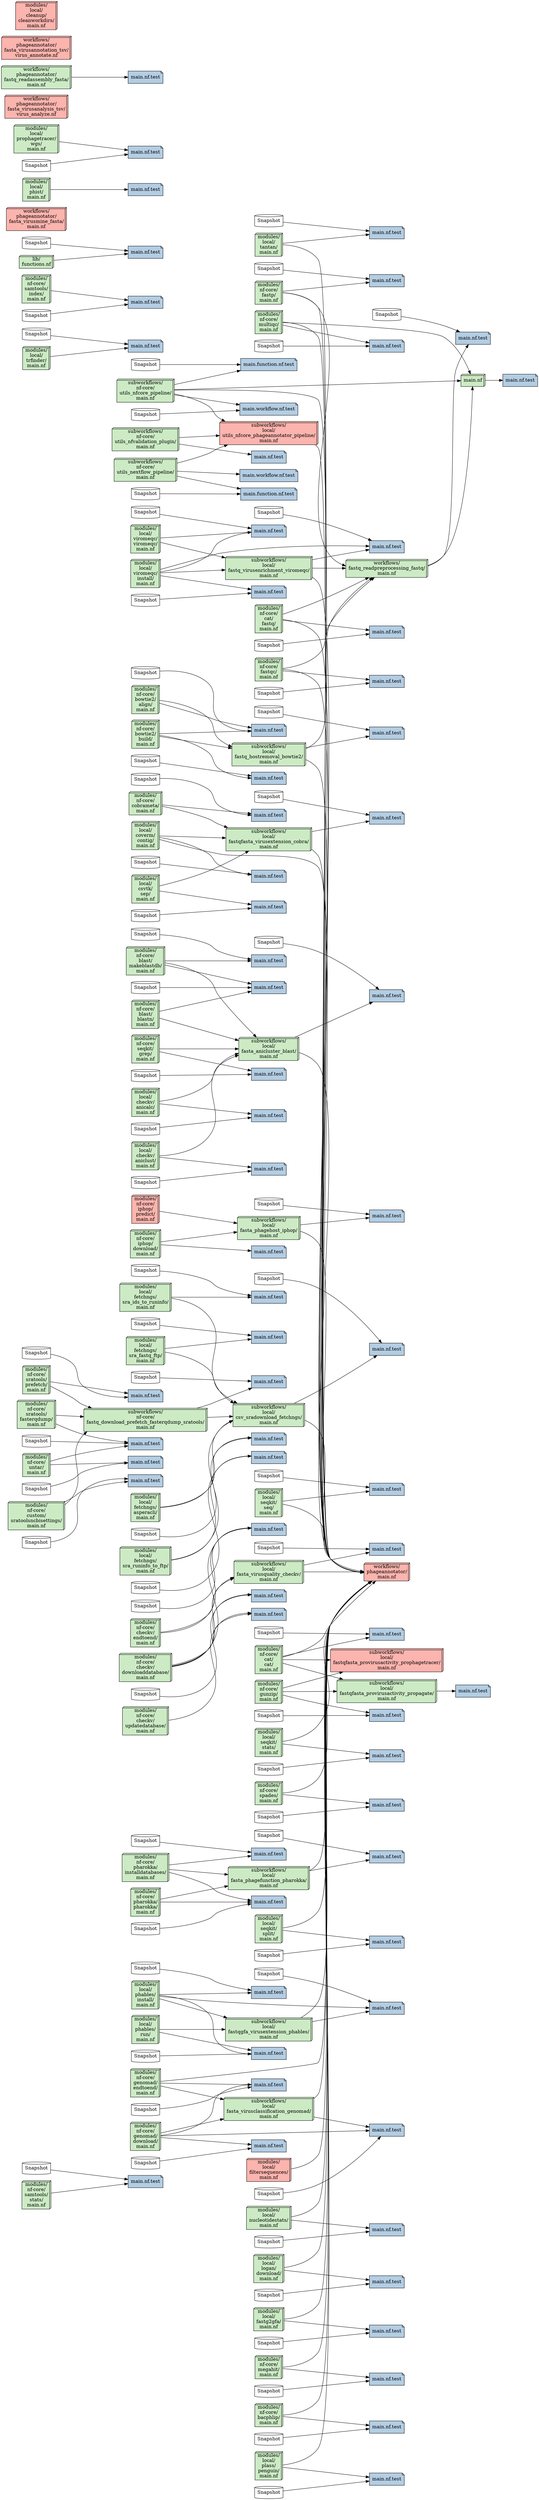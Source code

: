 digraph G {
	node [shape=note,colorscheme=pastel19
];
	rankdir=LR;
	"modules/nf-core/samtools/stats/tests/main.nf.test" [label="main.nf.test", fillcolor="2", style="rounded,filled"]
	"modules/local/tantan/main.nf" [label="modules/
local/
tantan/
main.nf", shape="box3d", fillcolor="3", style="rounded,filled"]
	"modules/local/tantan/main.nf" -> "modules/local/tantan/tests/main.nf.test";
	"modules/local/tantan/main.nf" -> "workflows/phageannotator/main.nf";
	"modules/nf-core/bowtie2/align/tests/main.nf.test.snap" [label="Snapshot", shape="cylinder"]
	"modules/nf-core/bowtie2/align/tests/main.nf.test.snap" -> "modules/nf-core/bowtie2/align/tests/main.nf.test";
	"subworkflows/local/fasta_virusclassification_genomad/tests/main.nf.test.snap" [label="Snapshot", shape="cylinder"]
	"subworkflows/local/fasta_virusclassification_genomad/tests/main.nf.test.snap" -> "subworkflows/local/fasta_virusclassification_genomad/tests/main.nf.test";
	"modules/local/trfinder/tests/main.nf.test" [label="main.nf.test", fillcolor="2", style="rounded,filled"]
	"modules/local/viromeqc/viromeqc/tests/main.nf.test" [label="main.nf.test", fillcolor="2", style="rounded,filled"]
	"modules/nf-core/spades/tests/main.nf.test" [label="main.nf.test", fillcolor="2", style="rounded,filled"]
	"modules/nf-core/genomad/download/tests/main.nf.test.snap" [label="Snapshot", shape="cylinder"]
	"modules/nf-core/genomad/download/tests/main.nf.test.snap" -> "modules/nf-core/genomad/download/tests/main.nf.test";
	"modules/nf-core/gunzip/tests/main.nf.test" [label="main.nf.test", fillcolor="2", style="rounded,filled"]
	"modules/nf-core/multiqc/tests/main.nf.test.snap" [label="Snapshot", shape="cylinder"]
	"modules/nf-core/multiqc/tests/main.nf.test.snap" -> "modules/nf-core/multiqc/tests/main.nf.test";
	"modules/nf-core/cat/fastq/tests/main.nf.test" [label="main.nf.test", fillcolor="2", style="rounded,filled"]
	"modules/nf-core/samtools/index/main.nf" [label="modules/
nf-core/
samtools/
index/
main.nf", shape="box3d", fillcolor="3", style="rounded,filled"]
	"modules/nf-core/samtools/index/main.nf" -> "modules/nf-core/samtools/index/tests/main.nf.test";
	"subworkflows/local/csv_sradownload_fetchngs/tests/main.nf.test" [label="main.nf.test", fillcolor="2", style="rounded,filled"]
	"modules/nf-core/megahit/tests/main.nf.test" [label="main.nf.test", fillcolor="2", style="rounded,filled"]
	"modules/nf-core/pharokka/installdatabases/tests/main.nf.test" [label="main.nf.test", fillcolor="2", style="rounded,filled"]
	"modules/nf-core/bacphlip/tests/main.nf.test" [label="main.nf.test", fillcolor="2", style="rounded,filled"]
	"modules/nf-core/fastp/main.nf" [label="modules/
nf-core/
fastp/
main.nf", shape="box3d", fillcolor="3", style="rounded,filled"]
	"modules/nf-core/fastp/main.nf" -> "modules/nf-core/fastp/tests/main.nf.test";
	"modules/nf-core/fastp/main.nf" -> "workflows/fastq_readpreprocessing_fastq/main.nf";
	"modules/nf-core/fastp/main.nf" -> "workflows/phageannotator/main.nf";
	"subworkflows/nf-core/utils_nfcore_pipeline/tests/main.function.nf.test" [label="main.function.nf.test", fillcolor="2", style="rounded,filled"]
	"modules/nf-core/custom/sratoolsncbisettings/tests/main.nf.test" [label="main.nf.test", fillcolor="2", style="rounded,filled"]
	"subworkflows/local/fastqfasta_virusextension_cobra/main.nf" [label="subworkflows/
local/
fastqfasta_virusextension_cobra/
main.nf", shape="box3d", fillcolor="3", style="rounded,filled"]
	"subworkflows/local/fastqfasta_virusextension_cobra/main.nf" -> "subworkflows/local/fastqfasta_virusextension_cobra/tests/main.nf.test";
	"subworkflows/local/fastqfasta_virusextension_cobra/main.nf" -> "workflows/phageannotator/main.nf";
	"modules/local/seqkit/stats/tests/main.nf.test" [label="main.nf.test", fillcolor="2", style="rounded,filled"]
	"modules/nf-core/checkv/downloaddatabase/tests/main.nf.test" [label="main.nf.test", fillcolor="2", style="rounded,filled"]
	"modules/nf-core/pharokka/installdatabases/tests/main.nf.test.snap" [label="Snapshot", shape="cylinder"]
	"modules/nf-core/pharokka/installdatabases/tests/main.nf.test.snap" -> "modules/nf-core/pharokka/installdatabases/tests/main.nf.test";
	"modules/nf-core/custom/sratoolsncbisettings/tests/main.nf.test.snap" [label="Snapshot", shape="cylinder"]
	"modules/nf-core/custom/sratoolsncbisettings/tests/main.nf.test.snap" -> "modules/nf-core/custom/sratoolsncbisettings/tests/main.nf.test";
	"subworkflows/local/fastq_virusenrichment_viromeqc/main.nf" [label="subworkflows/
local/
fastq_virusenrichment_viromeqc/
main.nf", shape="box3d", fillcolor="3", style="rounded,filled"]
	"subworkflows/local/fastq_virusenrichment_viromeqc/main.nf" -> "subworkflows/local/fastq_virusenrichment_viromeqc/tests/main.nf.test";
	"subworkflows/local/fastq_virusenrichment_viromeqc/main.nf" -> "workflows/fastq_readpreprocessing_fastq/main.nf";
	"subworkflows/local/fastq_virusenrichment_viromeqc/main.nf" -> "workflows/phageannotator/main.nf";
	"modules/nf-core/blast/makeblastdb/main.nf" [label="modules/
nf-core/
blast/
makeblastdb/
main.nf", shape="box3d", fillcolor="3", style="rounded,filled"]
	"modules/nf-core/blast/makeblastdb/main.nf" -> "subworkflows/local/fasta_anicluster_blast/main.nf";
	"modules/nf-core/blast/makeblastdb/main.nf" -> "modules/nf-core/blast/makeblastdb/tests/main.nf.test";
	"modules/nf-core/blast/makeblastdb/main.nf" -> "modules/nf-core/blast/blastn/tests/main.nf.test";
	"workflows/fastq_readpreprocessing_fastq/main.nf" [label="workflows/
fastq_readpreprocessing_fastq/
main.nf", shape="box3d", fillcolor="3", style="rounded,filled"]
	"workflows/fastq_readpreprocessing_fastq/main.nf" -> "workflows/fastq_readpreprocessing_fastq/tests/main.nf.test";
	"workflows/fastq_readpreprocessing_fastq/main.nf" -> "main.nf";
	"modules/local/csvtk/sep/tests/main.nf.test" [label="main.nf.test", fillcolor="2", style="rounded,filled"]
	"modules/nf-core/iphop/predict/main.nf" [label="modules/
nf-core/
iphop/
predict/
main.nf", shape="box3d", fillcolor="1", style="rounded,filled"]
	"modules/nf-core/iphop/predict/main.nf" -> "subworkflows/local/fasta_phagehost_iphop/main.nf";
	"subworkflows/local/fastqfasta_provirusactivity_propagate/tests/main.nf.test" [label="main.nf.test", fillcolor="2", style="rounded,filled"]
	"modules/local/plass/penguin/tests/main.nf.test" [label="main.nf.test", fillcolor="2", style="rounded,filled"]
	"modules/local/seqkit/seq/tests/main.nf.test.snap" [label="Snapshot", shape="cylinder"]
	"modules/local/seqkit/seq/tests/main.nf.test.snap" -> "modules/local/seqkit/seq/tests/main.nf.test";
	"modules/local/fetchngs/sra_ids_to_runinfo/main.nf" [label="modules/
local/
fetchngs/
sra_ids_to_runinfo/
main.nf", shape="box3d", fillcolor="3", style="rounded,filled"]
	"modules/local/fetchngs/sra_ids_to_runinfo/main.nf" -> "subworkflows/local/csv_sradownload_fetchngs/main.nf";
	"modules/local/fetchngs/sra_ids_to_runinfo/main.nf" -> "modules/local/fetchngs/sra_ids_to_runinfo/tests/main.nf.test";
	"modules/local/seqkit/seq/main.nf" [label="modules/
local/
seqkit/
seq/
main.nf", shape="box3d", fillcolor="3", style="rounded,filled"]
	"modules/local/seqkit/seq/main.nf" -> "modules/local/seqkit/seq/tests/main.nf.test";
	"modules/local/seqkit/seq/main.nf" -> "workflows/phageannotator/main.nf";
	"modules/nf-core/checkv/endtoend/main.nf" [label="modules/
nf-core/
checkv/
endtoend/
main.nf", shape="box3d", fillcolor="3", style="rounded,filled"]
	"modules/nf-core/checkv/endtoend/main.nf" -> "subworkflows/local/fasta_virusquality_checkv/main.nf";
	"modules/nf-core/checkv/endtoend/main.nf" -> "modules/nf-core/checkv/endtoend/tests/main.nf.test";
	"modules/local/tantan/tests/main.nf.test" [label="main.nf.test", fillcolor="2", style="rounded,filled"]
	"modules/local/logan/download/tests/main.nf.test.snap" [label="Snapshot", shape="cylinder"]
	"modules/local/logan/download/tests/main.nf.test.snap" -> "modules/local/logan/download/tests/main.nf.test";
	"modules/local/fetchngs/sra_ids_to_runinfo/tests/main.nf.test.snap" [label="Snapshot", shape="cylinder"]
	"modules/local/fetchngs/sra_ids_to_runinfo/tests/main.nf.test.snap" -> "modules/local/fetchngs/sra_ids_to_runinfo/tests/main.nf.test";
	"modules/nf-core/cat/cat/main.nf" [label="modules/
nf-core/
cat/
cat/
main.nf", shape="box3d", fillcolor="3", style="rounded,filled"]
	"modules/nf-core/cat/cat/main.nf" -> "modules/nf-core/cat/cat/tests/main.nf.test";
	"modules/nf-core/cat/cat/main.nf" -> "subworkflows/local/fastqfasta_provirusactivity_prophagetracer/main.nf";
	"modules/nf-core/cat/cat/main.nf" -> "subworkflows/local/fastqfasta_provirusactivity_propagate/main.nf";
	"modules/nf-core/cat/cat/main.nf" -> "workflows/phageannotator/main.nf";
	"modules/local/fetchngs/asperacli/tests/main.nf.test" [label="main.nf.test", fillcolor="2", style="rounded,filled"]
	"modules/nf-core/fastqc/tests/main.nf.test" [label="main.nf.test", fillcolor="2", style="rounded,filled"]
	"modules/local/seqkit/stats/main.nf" [label="modules/
local/
seqkit/
stats/
main.nf", shape="box3d", fillcolor="3", style="rounded,filled"]
	"modules/local/seqkit/stats/main.nf" -> "modules/local/seqkit/stats/tests/main.nf.test";
	"modules/local/seqkit/stats/main.nf" -> "workflows/phageannotator/main.nf";
	"modules/local/fetchngs/sra_fastq_ftp/main.nf" [label="modules/
local/
fetchngs/
sra_fastq_ftp/
main.nf", shape="box3d", fillcolor="3", style="rounded,filled"]
	"modules/local/fetchngs/sra_fastq_ftp/main.nf" -> "subworkflows/local/csv_sradownload_fetchngs/main.nf";
	"modules/local/fetchngs/sra_fastq_ftp/main.nf" -> "modules/local/fetchngs/sra_fastq_ftp/tests/main.nf.test";
	"modules/nf-core/spades/main.nf" [label="modules/
nf-core/
spades/
main.nf", shape="box3d", fillcolor="3", style="rounded,filled"]
	"modules/nf-core/spades/main.nf" -> "workflows/phageannotator/main.nf";
	"modules/nf-core/spades/main.nf" -> "modules/nf-core/spades/tests/main.nf.test";
	"modules/nf-core/checkv/updatedatabase/main.nf" [label="modules/
nf-core/
checkv/
updatedatabase/
main.nf", shape="box3d", fillcolor="3", style="rounded,filled"]
	"modules/nf-core/checkv/updatedatabase/main.nf" -> "modules/nf-core/checkv/updatedatabase/tests/main.nf.test";
	"subworkflows/local/fastqgfa_virusextension_phables/tests/main.nf.test.snap" [label="Snapshot", shape="cylinder"]
	"subworkflows/local/fastqgfa_virusextension_phables/tests/main.nf.test.snap" -> "subworkflows/local/fastqgfa_virusextension_phables/tests/main.nf.test";
	"subworkflows/local/fasta_phagefunction_pharokka/main.nf" [label="subworkflows/
local/
fasta_phagefunction_pharokka/
main.nf", shape="box3d", fillcolor="3", style="rounded,filled"]
	"subworkflows/local/fasta_phagefunction_pharokka/main.nf" -> "subworkflows/local/fasta_phagefunction_pharokka/tests/main.nf.test";
	"subworkflows/local/fasta_phagefunction_pharokka/main.nf" -> "workflows/phageannotator/main.nf";
	"modules/local/fetchngs/sra_ids_to_runinfo/tests/main.nf.test" [label="main.nf.test", fillcolor="2", style="rounded,filled"]
	"subworkflows/nf-core/utils_nextflow_pipeline/tests/main.function.nf.test" [label="main.function.nf.test", fillcolor="2", style="rounded,filled"]
	"modules/nf-core/bowtie2/align/tests/main.nf.test" [label="main.nf.test", fillcolor="2", style="rounded,filled"]
	"modules/nf-core/pharokka/installdatabases/main.nf" [label="modules/
nf-core/
pharokka/
installdatabases/
main.nf", shape="box3d", fillcolor="3", style="rounded,filled"]
	"modules/nf-core/pharokka/installdatabases/main.nf" -> "modules/nf-core/pharokka/installdatabases/tests/main.nf.test";
	"modules/nf-core/pharokka/installdatabases/main.nf" -> "modules/nf-core/pharokka/pharokka/tests/main.nf.test";
	"modules/nf-core/pharokka/installdatabases/main.nf" -> "subworkflows/local/fasta_phagefunction_pharokka/main.nf";
	"subworkflows/nf-core/utils_nfvalidation_plugin/main.nf" [label="subworkflows/
nf-core/
utils_nfvalidation_plugin/
main.nf", shape="box3d", fillcolor="3", style="rounded,filled"]
	"subworkflows/nf-core/utils_nfvalidation_plugin/main.nf" -> "subworkflows/local/utils_nfcore_phageannotator_pipeline/main.nf";
	"subworkflows/nf-core/utils_nfvalidation_plugin/main.nf" -> "subworkflows/nf-core/utils_nfvalidation_plugin/tests/main.nf.test";
	"subworkflows/local/fasta_phagefunction_pharokka/tests/main.nf.test.snap" [label="Snapshot", shape="cylinder"]
	"subworkflows/local/fasta_phagefunction_pharokka/tests/main.nf.test.snap" -> "subworkflows/local/fasta_phagefunction_pharokka/tests/main.nf.test";
	"modules/nf-core/iphop/download/main.nf" [label="modules/
nf-core/
iphop/
download/
main.nf", shape="box3d", fillcolor="3", style="rounded,filled"]
	"modules/nf-core/iphop/download/main.nf" -> "modules/nf-core/iphop/download/tests/main.nf.test";
	"modules/nf-core/iphop/download/main.nf" -> "subworkflows/local/fasta_phagehost_iphop/main.nf";
	"workflows/phageannotator/main.nf" [label="workflows/
phageannotator/
main.nf", shape="box3d", fillcolor="1", style="rounded,filled"]
	"subworkflows/local/fastq_virusenrichment_viromeqc/tests/main.nf.test.snap" [label="Snapshot", shape="cylinder"]
	"subworkflows/local/fastq_virusenrichment_viromeqc/tests/main.nf.test.snap" -> "subworkflows/local/fastq_virusenrichment_viromeqc/tests/main.nf.test";
	"modules/nf-core/checkv/endtoend/tests/main.nf.test.snap" [label="Snapshot", shape="cylinder"]
	"modules/nf-core/checkv/endtoend/tests/main.nf.test.snap" -> "modules/nf-core/checkv/endtoend/tests/main.nf.test";
	"modules/nf-core/untar/tests/main.nf.test" [label="main.nf.test", fillcolor="2", style="rounded,filled"]
	"subworkflows/local/fastqfasta_provirusactivity_prophagetracer/main.nf" [label="subworkflows/
local/
fastqfasta_provirusactivity_prophagetracer/
main.nf", shape="box3d", fillcolor="1", style="rounded,filled"]
	"modules/local/fastg2gfa/tests/main.nf.test.snap" [label="Snapshot", shape="cylinder"]
	"modules/local/fastg2gfa/tests/main.nf.test.snap" -> "modules/local/fastg2gfa/tests/main.nf.test";
	"subworkflows/nf-core/utils_nextflow_pipeline/main.nf" [label="subworkflows/
nf-core/
utils_nextflow_pipeline/
main.nf", shape="box3d", fillcolor="3", style="rounded,filled"]
	"subworkflows/nf-core/utils_nextflow_pipeline/main.nf" -> "subworkflows/local/utils_nfcore_phageannotator_pipeline/main.nf";
	"subworkflows/nf-core/utils_nextflow_pipeline/main.nf" -> "subworkflows/nf-core/utils_nextflow_pipeline/tests/main.function.nf.test";
	"subworkflows/nf-core/utils_nextflow_pipeline/main.nf" -> "subworkflows/nf-core/utils_nextflow_pipeline/tests/main.workflow.nf.test";
	"modules/nf-core/pharokka/pharokka/tests/main.nf.test" [label="main.nf.test", fillcolor="2", style="rounded,filled"]
	"subworkflows/local/fastqfasta_virusextension_cobra/tests/main.nf.test.snap" [label="Snapshot", shape="cylinder"]
	"subworkflows/local/fastqfasta_virusextension_cobra/tests/main.nf.test.snap" -> "subworkflows/local/fastqfasta_virusextension_cobra/tests/main.nf.test";
	"modules/nf-core/cat/cat/tests/main.nf.test" [label="main.nf.test", fillcolor="2", style="rounded,filled"]
	"modules/nf-core/checkv/downloaddatabase/tests/main.nf.test.snap" [label="Snapshot", shape="cylinder"]
	"modules/nf-core/checkv/downloaddatabase/tests/main.nf.test.snap" -> "modules/nf-core/checkv/downloaddatabase/tests/main.nf.test";
	"subworkflows/local/fastq_virusenrichment_viromeqc/tests/main.nf.test" [label="main.nf.test", fillcolor="2", style="rounded,filled"]
	"modules/nf-core/cat/fastq/main.nf" [label="modules/
nf-core/
cat/
fastq/
main.nf", shape="box3d", fillcolor="3", style="rounded,filled"]
	"modules/nf-core/cat/fastq/main.nf" -> "modules/nf-core/cat/fastq/tests/main.nf.test";
	"modules/nf-core/cat/fastq/main.nf" -> "workflows/fastq_readpreprocessing_fastq/main.nf";
	"modules/nf-core/cat/fastq/main.nf" -> "workflows/phageannotator/main.nf";
	"modules/nf-core/samtools/index/tests/main.nf.test" [label="main.nf.test", fillcolor="2", style="rounded,filled"]
	"lib/main.nf.test" [label="main.nf.test", fillcolor="2", style="rounded,filled"]
	"modules/nf-core/samtools/stats/tests/main.nf.test.snap" [label="Snapshot", shape="cylinder"]
	"modules/nf-core/samtools/stats/tests/main.nf.test.snap" -> "modules/nf-core/samtools/stats/tests/main.nf.test";
	"workflows/fastq_readpreprocessing_fastq/tests/main.nf.test.snap" [label="Snapshot", shape="cylinder"]
	"workflows/fastq_readpreprocessing_fastq/tests/main.nf.test.snap" -> "workflows/fastq_readpreprocessing_fastq/tests/main.nf.test";
	"modules/nf-core/seqkit/grep/tests/main.nf.test" [label="main.nf.test", fillcolor="2", style="rounded,filled"]
	"subworkflows/local/fasta_virusquality_checkv/tests/main.nf.test.snap" [label="Snapshot", shape="cylinder"]
	"subworkflows/local/fasta_virusquality_checkv/tests/main.nf.test.snap" -> "subworkflows/local/fasta_virusquality_checkv/tests/main.nf.test";
	"modules/nf-core/seqkit/grep/tests/main.nf.test.snap" [label="Snapshot", shape="cylinder"]
	"modules/nf-core/seqkit/grep/tests/main.nf.test.snap" -> "modules/nf-core/seqkit/grep/tests/main.nf.test";
	"subworkflows/local/fasta_phagefunction_pharokka/tests/main.nf.test" [label="main.nf.test", fillcolor="2", style="rounded,filled"]
	"subworkflows/local/utils_nfcore_phageannotator_pipeline/main.nf" [label="subworkflows/
local/
utils_nfcore_phageannotator_pipeline/
main.nf", shape="box3d", fillcolor="1", style="rounded,filled"]
	"subworkflows/local/utils_nfcore_phageannotator_pipeline/main.nf" -> "workflows/phageannotator/main.nf";
	"modules/local/seqkit/split/main.nf" [label="modules/
local/
seqkit/
split/
main.nf", shape="box3d", fillcolor="3", style="rounded,filled"]
	"modules/local/seqkit/split/main.nf" -> "modules/local/seqkit/split/tests/main.nf.test";
	"modules/local/seqkit/split/main.nf" -> "workflows/phageannotator/main.nf";
	"lib/main.nf.test.snap" [label="Snapshot", shape="cylinder"]
	"lib/main.nf.test.snap" -> "lib/main.nf.test";
	"modules/nf-core/blast/makeblastdb/tests/main.nf.test.snap" [label="Snapshot", shape="cylinder"]
	"modules/nf-core/blast/makeblastdb/tests/main.nf.test.snap" -> "modules/nf-core/blast/makeblastdb/tests/main.nf.test";
	"modules/nf-core/cat/cat/tests/main.nf.test.snap" [label="Snapshot", shape="cylinder"]
	"modules/nf-core/cat/cat/tests/main.nf.test.snap" -> "modules/nf-core/cat/cat/tests/main.nf.test";
	"modules/nf-core/samtools/index/tests/main.nf.test.snap" [label="Snapshot", shape="cylinder"]
	"modules/nf-core/samtools/index/tests/main.nf.test.snap" -> "modules/nf-core/samtools/index/tests/main.nf.test";
	"subworkflows/nf-core/utils_nfcore_pipeline/tests/main.workflow.nf.test.snap" [label="Snapshot", shape="cylinder"]
	"subworkflows/nf-core/utils_nfcore_pipeline/tests/main.workflow.nf.test.snap" -> "subworkflows/nf-core/utils_nfcore_pipeline/tests/main.workflow.nf.test";
	"modules/nf-core/iphop/download/tests/main.nf.test" [label="main.nf.test", fillcolor="2", style="rounded,filled"]
	"modules/nf-core/sratools/prefetch/tests/main.nf.test.snap" [label="Snapshot", shape="cylinder"]
	"modules/nf-core/sratools/prefetch/tests/main.nf.test.snap" -> "modules/nf-core/sratools/prefetch/tests/main.nf.test";
	"subworkflows/local/fasta_phagehost_iphop/main.nf" [label="subworkflows/
local/
fasta_phagehost_iphop/
main.nf", shape="box3d", fillcolor="3", style="rounded,filled"]
	"subworkflows/local/fasta_phagehost_iphop/main.nf" -> "subworkflows/local/fasta_phagehost_iphop/tests/main.nf.test";
	"subworkflows/local/fasta_phagehost_iphop/main.nf" -> "workflows/phageannotator/main.nf";
	"modules/local/viromeqc/install/tests/main.nf.test" [label="main.nf.test", fillcolor="2", style="rounded,filled"]
	"modules/local/fetchngs/sra_runinfo_to_ftp/tests/main.nf.test" [label="main.nf.test", fillcolor="2", style="rounded,filled"]
	"modules/local/trfinder/tests/main.nf.test.snap" [label="Snapshot", shape="cylinder"]
	"modules/local/trfinder/tests/main.nf.test.snap" -> "modules/local/trfinder/tests/main.nf.test";
	"modules/local/fastg2gfa/tests/main.nf.test" [label="main.nf.test", fillcolor="2", style="rounded,filled"]
	"workflows/phageannotator/fasta_virusmine_fasta/main.nf" [label="workflows/
phageannotator/
fasta_virusmine_fasta/
main.nf", shape="box3d", fillcolor="1", style="rounded,filled"]
	"subworkflows/local/fasta_virusquality_checkv/main.nf" [label="subworkflows/
local/
fasta_virusquality_checkv/
main.nf", shape="box3d", fillcolor="3", style="rounded,filled"]
	"subworkflows/local/fasta_virusquality_checkv/main.nf" -> "workflows/phageannotator/main.nf";
	"subworkflows/local/fasta_virusquality_checkv/main.nf" -> "subworkflows/local/fasta_virusquality_checkv/tests/main.nf.test";
	"modules/nf-core/bowtie2/build/tests/main.nf.test.snap" [label="Snapshot", shape="cylinder"]
	"modules/nf-core/bowtie2/build/tests/main.nf.test.snap" -> "modules/nf-core/bowtie2/build/tests/main.nf.test";
	"modules/local/phist/tests/main.nf.test" [label="main.nf.test", fillcolor="2", style="rounded,filled"]
	"modules/local/prophagetracer/wgs/main.nf" [label="modules/
local/
prophagetracer/
wgs/
main.nf", shape="box3d", fillcolor="3", style="rounded,filled"]
	"modules/local/prophagetracer/wgs/main.nf" -> "modules/local/prophagetracer/wgs/tests/main.nf.test";
	"subworkflows/local/fastqfasta_virusextension_cobra/tests/main.nf.test" [label="main.nf.test", fillcolor="2", style="rounded,filled"]
	"modules/local/seqkit/seq/tests/main.nf.test" [label="main.nf.test", fillcolor="2", style="rounded,filled"]
	"modules/nf-core/seqkit/grep/main.nf" [label="modules/
nf-core/
seqkit/
grep/
main.nf", shape="box3d", fillcolor="3", style="rounded,filled"]
	"modules/nf-core/seqkit/grep/main.nf" -> "subworkflows/local/fasta_anicluster_blast/main.nf";
	"modules/nf-core/seqkit/grep/main.nf" -> "modules/nf-core/seqkit/grep/tests/main.nf.test";
	"modules/nf-core/cobrameta/main.nf" [label="modules/
nf-core/
cobrameta/
main.nf", shape="box3d", fillcolor="3", style="rounded,filled"]
	"modules/nf-core/cobrameta/main.nf" -> "modules/nf-core/cobrameta/tests/main.nf.test";
	"modules/nf-core/cobrameta/main.nf" -> "subworkflows/local/fastqfasta_virusextension_cobra/main.nf";
	"workflows/phageannotator/fasta_virusanalysis_tsv/virus_analyze.nf" [label="workflows/
phageannotator/
fasta_virusanalysis_tsv/
virus_analyze.nf", shape="box3d", fillcolor="1", style="rounded,filled"]
	"modules/local/phables/install/tests/main.nf.test" [label="main.nf.test", fillcolor="2", style="rounded,filled"]
	"modules/nf-core/genomad/endtoend/tests/main.nf.test" [label="main.nf.test", fillcolor="2", style="rounded,filled"]
	"modules/local/prophagetracer/wgs/tests/main.nf.test" [label="main.nf.test", fillcolor="2", style="rounded,filled"]
	"modules/local/logan/download/tests/main.nf.test" [label="main.nf.test", fillcolor="2", style="rounded,filled"]
	"modules/nf-core/fastqc/main.nf" [label="modules/
nf-core/
fastqc/
main.nf", shape="box3d", fillcolor="3", style="rounded,filled"]
	"modules/nf-core/fastqc/main.nf" -> "modules/nf-core/fastqc/tests/main.nf.test";
	"modules/nf-core/fastqc/main.nf" -> "workflows/fastq_readpreprocessing_fastq/main.nf";
	"modules/nf-core/fastqc/main.nf" -> "workflows/phageannotator/main.nf";
	"modules/local/fetchngs/sra_fastq_ftp/tests/main.nf.test.snap" [label="Snapshot", shape="cylinder"]
	"modules/local/fetchngs/sra_fastq_ftp/tests/main.nf.test.snap" -> "modules/local/fetchngs/sra_fastq_ftp/tests/main.nf.test";
	"modules/local/fetchngs/asperacli/tests/main.nf.test.snap" [label="Snapshot", shape="cylinder"]
	"modules/local/fetchngs/asperacli/tests/main.nf.test.snap" -> "modules/local/fetchngs/asperacli/tests/main.nf.test";
	"subworkflows/local/fasta_virusquality_checkv/tests/main.nf.test" [label="main.nf.test", fillcolor="2", style="rounded,filled"]
	"modules/local/checkv/aniclust/tests/main.nf.test.snap" [label="Snapshot", shape="cylinder"]
	"modules/local/checkv/aniclust/tests/main.nf.test.snap" -> "modules/local/checkv/aniclust/tests/main.nf.test";
	"modules/local/phables/run/tests/main.nf.test.snap" [label="Snapshot", shape="cylinder"]
	"modules/local/phables/run/tests/main.nf.test.snap" -> "modules/local/phables/run/tests/main.nf.test";
	"subworkflows/nf-core/utils_nextflow_pipeline/tests/main.function.nf.test.snap" [label="Snapshot", shape="cylinder"]
	"subworkflows/nf-core/utils_nextflow_pipeline/tests/main.function.nf.test.snap" -> "subworkflows/nf-core/utils_nextflow_pipeline/tests/main.function.nf.test";
	"modules/local/coverm/contig/main.nf" [label="modules/
local/
coverm/
contig/
main.nf", shape="box3d", fillcolor="3", style="rounded,filled"]
	"modules/local/coverm/contig/main.nf" -> "workflows/phageannotator/main.nf";
	"modules/local/coverm/contig/main.nf" -> "subworkflows/local/fastqfasta_virusextension_cobra/main.nf";
	"modules/local/coverm/contig/main.nf" -> "modules/local/coverm/contig/tests/main.nf.test";
	"modules/nf-core/genomad/download/tests/main.nf.test" [label="main.nf.test", fillcolor="2", style="rounded,filled"]
	"modules/local/trfinder/main.nf" [label="modules/
local/
trfinder/
main.nf", shape="box3d", fillcolor="3", style="rounded,filled"]
	"modules/local/trfinder/main.nf" -> "modules/local/trfinder/tests/main.nf.test";
	"modules/nf-core/sratools/prefetch/main.nf" [label="modules/
nf-core/
sratools/
prefetch/
main.nf", shape="box3d", fillcolor="3", style="rounded,filled"]
	"modules/nf-core/sratools/prefetch/main.nf" -> "modules/nf-core/sratools/prefetch/tests/main.nf.test";
	"modules/nf-core/sratools/prefetch/main.nf" -> "subworkflows/nf-core/fastq_download_prefetch_fasterqdump_sratools/main.nf";
	"subworkflows/local/fastq_hostremoval_bowtie2/tests/main.nf.test.snap" [label="Snapshot", shape="cylinder"]
	"subworkflows/local/fastq_hostremoval_bowtie2/tests/main.nf.test.snap" -> "subworkflows/local/fastq_hostremoval_bowtie2/tests/main.nf.test";
	"modules/local/phables/run/main.nf" [label="modules/
local/
phables/
run/
main.nf", shape="box3d", fillcolor="3", style="rounded,filled"]
	"modules/local/phables/run/main.nf" -> "subworkflows/local/fastqgfa_virusextension_phables/main.nf";
	"modules/local/phables/run/main.nf" -> "modules/local/phables/run/tests/main.nf.test";
	"modules/nf-core/pharokka/pharokka/main.nf" [label="modules/
nf-core/
pharokka/
pharokka/
main.nf", shape="box3d", fillcolor="3", style="rounded,filled"]
	"modules/nf-core/pharokka/pharokka/main.nf" -> "modules/nf-core/pharokka/pharokka/tests/main.nf.test";
	"modules/nf-core/pharokka/pharokka/main.nf" -> "subworkflows/local/fasta_phagefunction_pharokka/main.nf";
	"modules/local/fetchngs/sra_runinfo_to_ftp/tests/main.nf.test.snap" [label="Snapshot", shape="cylinder"]
	"modules/local/fetchngs/sra_runinfo_to_ftp/tests/main.nf.test.snap" -> "modules/local/fetchngs/sra_runinfo_to_ftp/tests/main.nf.test";
	"modules/nf-core/sratools/prefetch/tests/main.nf.test" [label="main.nf.test", fillcolor="2", style="rounded,filled"]
	"subworkflows/nf-core/utils_nfvalidation_plugin/tests/main.nf.test" [label="main.nf.test", fillcolor="2", style="rounded,filled"]
	"lib/functions.nf" [label="lib/
functions.nf", shape="box3d", fillcolor="3", style="rounded,filled"]
	"lib/functions.nf" -> "lib/main.nf.test";
	"modules/nf-core/genomad/endtoend/main.nf" [label="modules/
nf-core/
genomad/
endtoend/
main.nf", shape="box3d", fillcolor="3", style="rounded,filled"]
	"modules/nf-core/genomad/endtoend/main.nf" -> "subworkflows/local/fasta_virusclassification_genomad/main.nf";
	"modules/nf-core/genomad/endtoend/main.nf" -> "workflows/phageannotator/main.nf";
	"modules/nf-core/genomad/endtoend/main.nf" -> "modules/nf-core/genomad/endtoend/tests/main.nf.test";
	"modules/nf-core/samtools/stats/main.nf" [label="modules/
nf-core/
samtools/
stats/
main.nf", shape="box3d", fillcolor="3", style="rounded,filled"]
	"modules/nf-core/samtools/stats/main.nf" -> "modules/nf-core/samtools/stats/tests/main.nf.test";
	"modules/nf-core/cat/fastq/tests/main.nf.test.snap" [label="Snapshot", shape="cylinder"]
	"modules/nf-core/cat/fastq/tests/main.nf.test.snap" -> "modules/nf-core/cat/fastq/tests/main.nf.test";
	"modules/nf-core/sratools/fasterqdump/main.nf" [label="modules/
nf-core/
sratools/
fasterqdump/
main.nf", shape="box3d", fillcolor="3", style="rounded,filled"]
	"modules/nf-core/sratools/fasterqdump/main.nf" -> "modules/nf-core/sratools/fasterqdump/tests/main.nf.test";
	"modules/nf-core/sratools/fasterqdump/main.nf" -> "subworkflows/nf-core/fastq_download_prefetch_fasterqdump_sratools/main.nf";
	"workflows/phageannotator/fastq_readassembly_fasta/tests/main.nf.test" [label="main.nf.test", fillcolor="2", style="rounded,filled"]
	"subworkflows/local/fasta_virusclassification_genomad/tests/main.nf.test" [label="main.nf.test", fillcolor="2", style="rounded,filled"]
	"subworkflows/nf-core/fastq_download_prefetch_fasterqdump_sratools/tests/main.nf.test.snap" [label="Snapshot", shape="cylinder"]
	"subworkflows/nf-core/fastq_download_prefetch_fasterqdump_sratools/tests/main.nf.test.snap" -> "subworkflows/nf-core/fastq_download_prefetch_fasterqdump_sratools/tests/main.nf.test";
	"modules/local/nucleotidestats/main.nf" [label="modules/
local/
nucleotidestats/
main.nf", shape="box3d", fillcolor="3", style="rounded,filled"]
	"modules/local/nucleotidestats/main.nf" -> "modules/local/nucleotidestats/tests/main.nf.test";
	"modules/local/nucleotidestats/main.nf" -> "workflows/phageannotator/main.nf";
	"modules/nf-core/bowtie2/align/main.nf" [label="modules/
nf-core/
bowtie2/
align/
main.nf", shape="box3d", fillcolor="3", style="rounded,filled"]
	"modules/nf-core/bowtie2/align/main.nf" -> "modules/nf-core/bowtie2/align/tests/main.nf.test";
	"modules/nf-core/bowtie2/align/main.nf" -> "subworkflows/local/fastq_hostremoval_bowtie2/main.nf";
	"subworkflows/local/fasta_anicluster_blast/tests/main.nf.test" [label="main.nf.test", fillcolor="2", style="rounded,filled"]
	"modules/local/plass/penguin/tests/main.nf.test.snap" [label="Snapshot", shape="cylinder"]
	"modules/local/plass/penguin/tests/main.nf.test.snap" -> "modules/local/plass/penguin/tests/main.nf.test";
	"subworkflows/local/fasta_virusclassification_genomad/main.nf" [label="subworkflows/
local/
fasta_virusclassification_genomad/
main.nf", shape="box3d", fillcolor="3", style="rounded,filled"]
	"subworkflows/local/fasta_virusclassification_genomad/main.nf" -> "subworkflows/local/fasta_virusclassification_genomad/tests/main.nf.test";
	"subworkflows/local/fasta_virusclassification_genomad/main.nf" -> "workflows/phageannotator/main.nf";
	"modules/nf-core/gunzip/main.nf" [label="modules/
nf-core/
gunzip/
main.nf", shape="box3d", fillcolor="3", style="rounded,filled"]
	"modules/nf-core/gunzip/main.nf" -> "modules/nf-core/gunzip/tests/main.nf.test";
	"modules/nf-core/gunzip/main.nf" -> "subworkflows/local/fastqfasta_provirusactivity_prophagetracer/main.nf";
	"modules/nf-core/gunzip/main.nf" -> "subworkflows/local/fastqfasta_provirusactivity_propagate/main.nf";
	"modules/local/csvtk/sep/main.nf" [label="modules/
local/
csvtk/
sep/
main.nf", shape="box3d", fillcolor="3", style="rounded,filled"]
	"modules/local/csvtk/sep/main.nf" -> "modules/local/csvtk/sep/tests/main.nf.test";
	"modules/local/csvtk/sep/main.nf" -> "subworkflows/local/fastqfasta_virusextension_cobra/main.nf";
	"modules/nf-core/pharokka/pharokka/tests/main.nf.test.snap" [label="Snapshot", shape="cylinder"]
	"modules/nf-core/pharokka/pharokka/tests/main.nf.test.snap" -> "modules/nf-core/pharokka/pharokka/tests/main.nf.test";
	"workflows/phageannotator/fasta_virusannotation_tsv/virus_annotate.nf" [label="workflows/
phageannotator/
fasta_virusannotation_tsv/
virus_annotate.nf", shape="box3d", fillcolor="1", style="rounded,filled"]
	"modules/nf-core/multiqc/main.nf" [label="modules/
nf-core/
multiqc/
main.nf", shape="box3d", fillcolor="3", style="rounded,filled"]
	"modules/nf-core/multiqc/main.nf" -> "modules/nf-core/multiqc/tests/main.nf.test";
	"modules/nf-core/multiqc/main.nf" -> "main.nf";
	"modules/nf-core/multiqc/main.nf" -> "workflows/phageannotator/main.nf";
	"modules/local/csvtk/sep/tests/main.nf.test.snap" [label="Snapshot", shape="cylinder"]
	"modules/local/csvtk/sep/tests/main.nf.test.snap" -> "modules/local/csvtk/sep/tests/main.nf.test";
	"modules/local/checkv/aniclust/tests/main.nf.test" [label="main.nf.test", fillcolor="2", style="rounded,filled"]
	"modules/nf-core/sratools/fasterqdump/tests/main.nf.test" [label="main.nf.test", fillcolor="2", style="rounded,filled"]
	"modules/nf-core/blast/blastn/main.nf" [label="modules/
nf-core/
blast/
blastn/
main.nf", shape="box3d", fillcolor="3", style="rounded,filled"]
	"modules/nf-core/blast/blastn/main.nf" -> "subworkflows/local/fasta_anicluster_blast/main.nf";
	"modules/nf-core/blast/blastn/main.nf" -> "modules/nf-core/blast/blastn/tests/main.nf.test";
	"subworkflows/local/csv_sradownload_fetchngs/main.nf" [label="subworkflows/
local/
csv_sradownload_fetchngs/
main.nf", shape="box3d", fillcolor="3", style="rounded,filled"]
	"subworkflows/local/csv_sradownload_fetchngs/main.nf" -> "workflows/phageannotator/main.nf";
	"subworkflows/local/csv_sradownload_fetchngs/main.nf" -> "subworkflows/local/csv_sradownload_fetchngs/tests/main.nf.test";
	"modules/nf-core/cobrameta/tests/main.nf.test" [label="main.nf.test", fillcolor="2", style="rounded,filled"]
	"modules/local/phables/install/tests/main.nf.test.snap" [label="Snapshot", shape="cylinder"]
	"modules/local/phables/install/tests/main.nf.test.snap" -> "modules/local/phables/install/tests/main.nf.test";
	"modules/nf-core/blast/blastn/tests/main.nf.test" [label="main.nf.test", fillcolor="2", style="rounded,filled"]
	"modules/nf-core/checkv/downloaddatabase/main.nf" [label="modules/
nf-core/
checkv/
downloaddatabase/
main.nf", shape="box3d", fillcolor="3", style="rounded,filled"]
	"modules/nf-core/checkv/downloaddatabase/main.nf" -> "modules/nf-core/checkv/downloaddatabase/tests/main.nf.test";
	"modules/nf-core/checkv/downloaddatabase/main.nf" -> "subworkflows/local/fasta_virusquality_checkv/main.nf";
	"modules/nf-core/checkv/downloaddatabase/main.nf" -> "modules/nf-core/checkv/updatedatabase/tests/main.nf.test";
	"modules/nf-core/checkv/downloaddatabase/main.nf" -> "modules/nf-core/checkv/endtoend/tests/main.nf.test";
	"modules/local/seqkit/stats/tests/main.nf.test.snap" [label="Snapshot", shape="cylinder"]
	"modules/local/seqkit/stats/tests/main.nf.test.snap" -> "modules/local/seqkit/stats/tests/main.nf.test";
	"modules/local/viromeqc/install/tests/main.nf.test.snap" [label="Snapshot", shape="cylinder"]
	"modules/local/viromeqc/install/tests/main.nf.test.snap" -> "modules/local/viromeqc/install/tests/main.nf.test";
	"modules/local/tantan/tests/main.nf.test.snap" [label="Snapshot", shape="cylinder"]
	"modules/local/tantan/tests/main.nf.test.snap" -> "modules/local/tantan/tests/main.nf.test";
	"modules/local/coverm/contig/tests/main.nf.test" [label="main.nf.test", fillcolor="2", style="rounded,filled"]
	"modules/nf-core/genomad/download/main.nf" [label="modules/
nf-core/
genomad/
download/
main.nf", shape="box3d", fillcolor="3", style="rounded,filled"]
	"modules/nf-core/genomad/download/main.nf" -> "subworkflows/local/fasta_virusclassification_genomad/tests/main.nf.test";
	"modules/nf-core/genomad/download/main.nf" -> "subworkflows/local/fasta_virusclassification_genomad/main.nf";
	"modules/nf-core/genomad/download/main.nf" -> "modules/nf-core/genomad/download/tests/main.nf.test";
	"modules/nf-core/genomad/download/main.nf" -> "modules/nf-core/genomad/endtoend/tests/main.nf.test";
	"main.nf" [label="main.nf", shape="box3d", fillcolor="3", style="rounded,filled"]
	"main.nf" -> "tests/main.nf.test";
	"subworkflows/local/fasta_anicluster_blast/tests/main.nf.test.snap" [label="Snapshot", shape="cylinder"]
	"subworkflows/local/fasta_anicluster_blast/tests/main.nf.test.snap" -> "subworkflows/local/fasta_anicluster_blast/tests/main.nf.test";
	"modules/local/fetchngs/asperacli/main.nf" [label="modules/
local/
fetchngs/
asperacli/
main.nf", shape="box3d", fillcolor="3", style="rounded,filled"]
	"modules/local/fetchngs/asperacli/main.nf" -> "subworkflows/local/csv_sradownload_fetchngs/main.nf";
	"modules/local/fetchngs/asperacli/main.nf" -> "modules/local/fetchngs/asperacli/tests/main.nf.test";
	"modules/local/prophagetracer/wgs/tests/main.nf.test.snap" [label="Snapshot", shape="cylinder"]
	"modules/local/prophagetracer/wgs/tests/main.nf.test.snap" -> "modules/local/prophagetracer/wgs/tests/main.nf.test";
	"modules/local/viromeqc/install/main.nf" [label="modules/
local/
viromeqc/
install/
main.nf", shape="box3d", fillcolor="3", style="rounded,filled"]
	"modules/local/viromeqc/install/main.nf" -> "modules/local/viromeqc/install/tests/main.nf.test";
	"modules/local/viromeqc/install/main.nf" -> "subworkflows/local/fastq_virusenrichment_viromeqc/tests/main.nf.test";
	"modules/local/viromeqc/install/main.nf" -> "modules/local/viromeqc/viromeqc/tests/main.nf.test";
	"modules/local/viromeqc/install/main.nf" -> "subworkflows/local/fastq_virusenrichment_viromeqc/main.nf";
	"subworkflows/local/fastq_hostremoval_bowtie2/main.nf" [label="subworkflows/
local/
fastq_hostremoval_bowtie2/
main.nf", shape="box3d", fillcolor="3", style="rounded,filled"]
	"subworkflows/local/fastq_hostremoval_bowtie2/main.nf" -> "subworkflows/local/fastq_hostremoval_bowtie2/tests/main.nf.test";
	"subworkflows/local/fastq_hostremoval_bowtie2/main.nf" -> "workflows/fastq_readpreprocessing_fastq/main.nf";
	"subworkflows/local/fastq_hostremoval_bowtie2/main.nf" -> "workflows/phageannotator/main.nf";
	"modules/nf-core/cobrameta/tests/main.nf.test.snap" [label="Snapshot", shape="cylinder"]
	"modules/nf-core/cobrameta/tests/main.nf.test.snap" -> "modules/nf-core/cobrameta/tests/main.nf.test";
	"subworkflows/nf-core/fastq_download_prefetch_fasterqdump_sratools/tests/main.nf.test" [label="main.nf.test", fillcolor="2", style="rounded,filled"]
	"subworkflows/local/csv_sradownload_fetchngs/tests/main.nf.test.snap" [label="Snapshot", shape="cylinder"]
	"subworkflows/local/csv_sradownload_fetchngs/tests/main.nf.test.snap" -> "subworkflows/local/csv_sradownload_fetchngs/tests/main.nf.test";
	"tests/main.nf.test" [label="main.nf.test", fillcolor="2", style="rounded,filled"]
	"modules/local/phist/main.nf" [label="modules/
local/
phist/
main.nf", shape="box3d", fillcolor="3", style="rounded,filled"]
	"modules/local/phist/main.nf" -> "modules/local/phist/tests/main.nf.test";
	"subworkflows/local/fasta_phagehost_iphop/tests/main.nf.test.snap" [label="Snapshot", shape="cylinder"]
	"subworkflows/local/fasta_phagehost_iphop/tests/main.nf.test.snap" -> "subworkflows/local/fasta_phagehost_iphop/tests/main.nf.test";
	"modules/nf-core/fastp/tests/main.nf.test" [label="main.nf.test", fillcolor="2", style="rounded,filled"]
	"modules/nf-core/spades/tests/main.nf.test.snap" [label="Snapshot", shape="cylinder"]
	"modules/nf-core/spades/tests/main.nf.test.snap" -> "modules/nf-core/spades/tests/main.nf.test";
	"modules/local/cleanup/cleanworkdirs/main.nf" [label="modules/
local/
cleanup/
cleanworkdirs/
main.nf", shape="box3d", fillcolor="1", style="rounded,filled"]
	"modules/local/checkv/anicalc/tests/main.nf.test" [label="main.nf.test", fillcolor="2", style="rounded,filled"]
	"modules/nf-core/bowtie2/build/main.nf" [label="modules/
nf-core/
bowtie2/
build/
main.nf", shape="box3d", fillcolor="3", style="rounded,filled"]
	"modules/nf-core/bowtie2/build/main.nf" -> "modules/nf-core/bowtie2/align/tests/main.nf.test";
	"modules/nf-core/bowtie2/build/main.nf" -> "subworkflows/local/fastq_hostremoval_bowtie2/main.nf";
	"modules/nf-core/bowtie2/build/main.nf" -> "modules/nf-core/bowtie2/build/tests/main.nf.test";
	"modules/nf-core/sratools/fasterqdump/tests/main.nf.test.snap" [label="Snapshot", shape="cylinder"]
	"modules/nf-core/sratools/fasterqdump/tests/main.nf.test.snap" -> "modules/nf-core/sratools/fasterqdump/tests/main.nf.test";
	"modules/nf-core/fastqc/tests/main.nf.test.snap" [label="Snapshot", shape="cylinder"]
	"modules/nf-core/fastqc/tests/main.nf.test.snap" -> "modules/nf-core/fastqc/tests/main.nf.test";
	"modules/nf-core/checkv/endtoend/tests/main.nf.test" [label="main.nf.test", fillcolor="2", style="rounded,filled"]
	"subworkflows/local/fasta_anicluster_blast/main.nf" [label="subworkflows/
local/
fasta_anicluster_blast/
main.nf", shape="box3d", fillcolor="3", style="rounded,filled"]
	"subworkflows/local/fasta_anicluster_blast/main.nf" -> "workflows/phageannotator/main.nf";
	"subworkflows/local/fasta_anicluster_blast/main.nf" -> "subworkflows/local/fasta_anicluster_blast/tests/main.nf.test";
	"modules/nf-core/multiqc/tests/main.nf.test" [label="main.nf.test", fillcolor="2", style="rounded,filled"]
	"modules/nf-core/custom/sratoolsncbisettings/main.nf" [label="modules/
nf-core/
custom/
sratoolsncbisettings/
main.nf", shape="box3d", fillcolor="3", style="rounded,filled"]
	"modules/nf-core/custom/sratoolsncbisettings/main.nf" -> "modules/nf-core/custom/sratoolsncbisettings/tests/main.nf.test";
	"modules/nf-core/custom/sratoolsncbisettings/main.nf" -> "subworkflows/nf-core/fastq_download_prefetch_fasterqdump_sratools/main.nf";
	"subworkflows/local/fastq_hostremoval_bowtie2/tests/main.nf.test" [label="main.nf.test", fillcolor="2", style="rounded,filled"]
	"modules/local/logan/download/main.nf" [label="modules/
local/
logan/
download/
main.nf", shape="box3d", fillcolor="3", style="rounded,filled"]
	"modules/local/logan/download/main.nf" -> "workflows/phageannotator/main.nf";
	"modules/local/logan/download/main.nf" -> "modules/local/logan/download/tests/main.nf.test";
	"modules/nf-core/genomad/endtoend/tests/main.nf.test.snap" [label="Snapshot", shape="cylinder"]
	"modules/nf-core/genomad/endtoend/tests/main.nf.test.snap" -> "modules/nf-core/genomad/endtoend/tests/main.nf.test";
	"subworkflows/nf-core/fastq_download_prefetch_fasterqdump_sratools/main.nf" [label="subworkflows/
nf-core/
fastq_download_prefetch_fasterqdump_sratools/
main.nf", shape="box3d", fillcolor="3", style="rounded,filled"]
	"subworkflows/nf-core/fastq_download_prefetch_fasterqdump_sratools/main.nf" -> "subworkflows/local/csv_sradownload_fetchngs/main.nf";
	"subworkflows/nf-core/fastq_download_prefetch_fasterqdump_sratools/main.nf" -> "subworkflows/nf-core/fastq_download_prefetch_fasterqdump_sratools/tests/main.nf.test";
	"modules/nf-core/untar/tests/main.nf.test.snap" [label="Snapshot", shape="cylinder"]
	"modules/nf-core/untar/tests/main.nf.test.snap" -> "modules/nf-core/untar/tests/main.nf.test";
	"workflows/fastq_readpreprocessing_fastq/tests/main.nf.test" [label="main.nf.test", fillcolor="2", style="rounded,filled"]
	"modules/local/coverm/contig/tests/main.nf.test.snap" [label="Snapshot", shape="cylinder"]
	"modules/local/coverm/contig/tests/main.nf.test.snap" -> "modules/local/coverm/contig/tests/main.nf.test";
	"subworkflows/local/fastqgfa_virusextension_phables/tests/main.nf.test" [label="main.nf.test", fillcolor="2", style="rounded,filled"]
	"subworkflows/local/fasta_phagehost_iphop/tests/main.nf.test" [label="main.nf.test", fillcolor="2", style="rounded,filled"]
	"modules/local/fastg2gfa/main.nf" [label="modules/
local/
fastg2gfa/
main.nf", shape="box3d", fillcolor="3", style="rounded,filled"]
	"modules/local/fastg2gfa/main.nf" -> "workflows/phageannotator/main.nf";
	"modules/local/fastg2gfa/main.nf" -> "modules/local/fastg2gfa/tests/main.nf.test";
	"modules/nf-core/blast/makeblastdb/tests/main.nf.test" [label="main.nf.test", fillcolor="2", style="rounded,filled"]
	"modules/local/phables/run/tests/main.nf.test" [label="main.nf.test", fillcolor="2", style="rounded,filled"]
	"modules/local/fetchngs/sra_fastq_ftp/tests/main.nf.test" [label="main.nf.test", fillcolor="2", style="rounded,filled"]
	"modules/nf-core/untar/main.nf" [label="modules/
nf-core/
untar/
main.nf", shape="box3d", fillcolor="3", style="rounded,filled"]
	"modules/nf-core/untar/main.nf" -> "modules/nf-core/untar/tests/main.nf.test";
	"modules/nf-core/untar/main.nf" -> "modules/nf-core/sratools/fasterqdump/tests/main.nf.test";
	"modules/nf-core/megahit/main.nf" [label="modules/
nf-core/
megahit/
main.nf", shape="box3d", fillcolor="3", style="rounded,filled"]
	"modules/nf-core/megahit/main.nf" -> "modules/nf-core/megahit/tests/main.nf.test";
	"modules/nf-core/megahit/main.nf" -> "workflows/phageannotator/main.nf";
	"modules/local/filtersequences/main.nf" [label="modules/
local/
filtersequences/
main.nf", shape="box3d", fillcolor="1", style="rounded,filled"]
	"modules/local/filtersequences/main.nf" -> "workflows/phageannotator/main.nf";
	"workflows/phageannotator/fastq_readassembly_fasta/main.nf" [label="workflows/
phageannotator/
fastq_readassembly_fasta/
main.nf", shape="box3d", fillcolor="3", style="rounded,filled"]
	"workflows/phageannotator/fastq_readassembly_fasta/main.nf" -> "workflows/phageannotator/fastq_readassembly_fasta/tests/main.nf.test";
	"modules/nf-core/gunzip/tests/main.nf.test.snap" [label="Snapshot", shape="cylinder"]
	"modules/nf-core/gunzip/tests/main.nf.test.snap" -> "modules/nf-core/gunzip/tests/main.nf.test";
	"modules/local/nucleotidestats/tests/main.nf.test.snap" [label="Snapshot", shape="cylinder"]
	"modules/local/nucleotidestats/tests/main.nf.test.snap" -> "modules/local/nucleotidestats/tests/main.nf.test";
	"modules/nf-core/bowtie2/build/tests/main.nf.test" [label="main.nf.test", fillcolor="2", style="rounded,filled"]
	"modules/local/viromeqc/viromeqc/tests/main.nf.test.snap" [label="Snapshot", shape="cylinder"]
	"modules/local/viromeqc/viromeqc/tests/main.nf.test.snap" -> "modules/local/viromeqc/viromeqc/tests/main.nf.test";
	"modules/nf-core/checkv/updatedatabase/tests/main.nf.test" [label="main.nf.test", fillcolor="2", style="rounded,filled"]
	"modules/local/nucleotidestats/tests/main.nf.test" [label="main.nf.test", fillcolor="2", style="rounded,filled"]
	"modules/local/seqkit/split/tests/main.nf.test.snap" [label="Snapshot", shape="cylinder"]
	"modules/local/seqkit/split/tests/main.nf.test.snap" -> "modules/local/seqkit/split/tests/main.nf.test";
	"subworkflows/nf-core/utils_nextflow_pipeline/tests/main.workflow.nf.test" [label="main.workflow.nf.test", fillcolor="2", style="rounded,filled"]
	"modules/local/seqkit/split/tests/main.nf.test" [label="main.nf.test", fillcolor="2", style="rounded,filled"]
	"modules/local/checkv/anicalc/tests/main.nf.test.snap" [label="Snapshot", shape="cylinder"]
	"modules/local/checkv/anicalc/tests/main.nf.test.snap" -> "modules/local/checkv/anicalc/tests/main.nf.test";
	"modules/nf-core/fastp/tests/main.nf.test.snap" [label="Snapshot", shape="cylinder"]
	"modules/nf-core/fastp/tests/main.nf.test.snap" -> "modules/nf-core/fastp/tests/main.nf.test";
	"subworkflows/local/fastqgfa_virusextension_phables/main.nf" [label="subworkflows/
local/
fastqgfa_virusextension_phables/
main.nf", shape="box3d", fillcolor="3", style="rounded,filled"]
	"subworkflows/local/fastqgfa_virusextension_phables/main.nf" -> "subworkflows/local/fastqgfa_virusextension_phables/tests/main.nf.test";
	"subworkflows/local/fastqgfa_virusextension_phables/main.nf" -> "workflows/phageannotator/main.nf";
	"subworkflows/nf-core/utils_nfcore_pipeline/tests/main.workflow.nf.test" [label="main.workflow.nf.test", fillcolor="2", style="rounded,filled"]
	"modules/nf-core/bacphlip/tests/main.nf.test.snap" [label="Snapshot", shape="cylinder"]
	"modules/nf-core/bacphlip/tests/main.nf.test.snap" -> "modules/nf-core/bacphlip/tests/main.nf.test";
	"subworkflows/nf-core/utils_nfcore_pipeline/tests/main.function.nf.test.snap" [label="Snapshot", shape="cylinder"]
	"subworkflows/nf-core/utils_nfcore_pipeline/tests/main.function.nf.test.snap" -> "subworkflows/nf-core/utils_nfcore_pipeline/tests/main.function.nf.test";
	"modules/local/phables/install/main.nf" [label="modules/
local/
phables/
install/
main.nf", shape="box3d", fillcolor="3", style="rounded,filled"]
	"modules/local/phables/install/main.nf" -> "subworkflows/local/fastqgfa_virusextension_phables/main.nf";
	"modules/local/phables/install/main.nf" -> "subworkflows/local/fastqgfa_virusextension_phables/tests/main.nf.test";
	"modules/local/phables/install/main.nf" -> "modules/local/phables/run/tests/main.nf.test";
	"modules/local/phables/install/main.nf" -> "modules/local/phables/install/tests/main.nf.test";
	"modules/nf-core/megahit/tests/main.nf.test.snap" [label="Snapshot", shape="cylinder"]
	"modules/nf-core/megahit/tests/main.nf.test.snap" -> "modules/nf-core/megahit/tests/main.nf.test";
	"modules/local/checkv/anicalc/main.nf" [label="modules/
local/
checkv/
anicalc/
main.nf", shape="box3d", fillcolor="3", style="rounded,filled"]
	"modules/local/checkv/anicalc/main.nf" -> "subworkflows/local/fasta_anicluster_blast/main.nf";
	"modules/local/checkv/anicalc/main.nf" -> "modules/local/checkv/anicalc/tests/main.nf.test";
	"modules/local/fetchngs/sra_runinfo_to_ftp/main.nf" [label="modules/
local/
fetchngs/
sra_runinfo_to_ftp/
main.nf", shape="box3d", fillcolor="3", style="rounded,filled"]
	"modules/local/fetchngs/sra_runinfo_to_ftp/main.nf" -> "subworkflows/local/csv_sradownload_fetchngs/main.nf";
	"modules/local/fetchngs/sra_runinfo_to_ftp/main.nf" -> "modules/local/fetchngs/sra_runinfo_to_ftp/tests/main.nf.test";
	"modules/local/checkv/aniclust/main.nf" [label="modules/
local/
checkv/
aniclust/
main.nf", shape="box3d", fillcolor="3", style="rounded,filled"]
	"modules/local/checkv/aniclust/main.nf" -> "subworkflows/local/fasta_anicluster_blast/main.nf";
	"modules/local/checkv/aniclust/main.nf" -> "modules/local/checkv/aniclust/tests/main.nf.test";
	"modules/nf-core/blast/blastn/tests/main.nf.test.snap" [label="Snapshot", shape="cylinder"]
	"modules/nf-core/blast/blastn/tests/main.nf.test.snap" -> "modules/nf-core/blast/blastn/tests/main.nf.test";
	"modules/nf-core/bacphlip/main.nf" [label="modules/
nf-core/
bacphlip/
main.nf", shape="box3d", fillcolor="3", style="rounded,filled"]
	"modules/nf-core/bacphlip/main.nf" -> "modules/nf-core/bacphlip/tests/main.nf.test";
	"modules/nf-core/bacphlip/main.nf" -> "workflows/phageannotator/main.nf";
	"modules/local/viromeqc/viromeqc/main.nf" [label="modules/
local/
viromeqc/
viromeqc/
main.nf", shape="box3d", fillcolor="3", style="rounded,filled"]
	"modules/local/viromeqc/viromeqc/main.nf" -> "modules/local/viromeqc/viromeqc/tests/main.nf.test";
	"modules/local/viromeqc/viromeqc/main.nf" -> "subworkflows/local/fastq_virusenrichment_viromeqc/main.nf";
	"subworkflows/nf-core/utils_nfcore_pipeline/main.nf" [label="subworkflows/
nf-core/
utils_nfcore_pipeline/
main.nf", shape="box3d", fillcolor="3", style="rounded,filled"]
	"subworkflows/nf-core/utils_nfcore_pipeline/main.nf" -> "subworkflows/nf-core/utils_nfcore_pipeline/tests/main.function.nf.test";
	"subworkflows/nf-core/utils_nfcore_pipeline/main.nf" -> "subworkflows/nf-core/utils_nfcore_pipeline/tests/main.workflow.nf.test";
	"subworkflows/nf-core/utils_nfcore_pipeline/main.nf" -> "subworkflows/local/utils_nfcore_phageannotator_pipeline/main.nf";
	"subworkflows/nf-core/utils_nfcore_pipeline/main.nf" -> "main.nf";
	"subworkflows/nf-core/utils_nfcore_pipeline/main.nf" -> "workflows/phageannotator/main.nf";
	"modules/local/plass/penguin/main.nf" [label="modules/
local/
plass/
penguin/
main.nf", shape="box3d", fillcolor="3", style="rounded,filled"]
	"modules/local/plass/penguin/main.nf" -> "modules/local/plass/penguin/tests/main.nf.test";
	"modules/local/plass/penguin/main.nf" -> "workflows/phageannotator/main.nf";
	"subworkflows/local/fastqfasta_provirusactivity_propagate/main.nf" [label="subworkflows/
local/
fastqfasta_provirusactivity_propagate/
main.nf", shape="box3d", fillcolor="3", style="rounded,filled"]
	"subworkflows/local/fastqfasta_provirusactivity_propagate/main.nf" -> "subworkflows/local/fastqfasta_provirusactivity_propagate/tests/main.nf.test";
}
